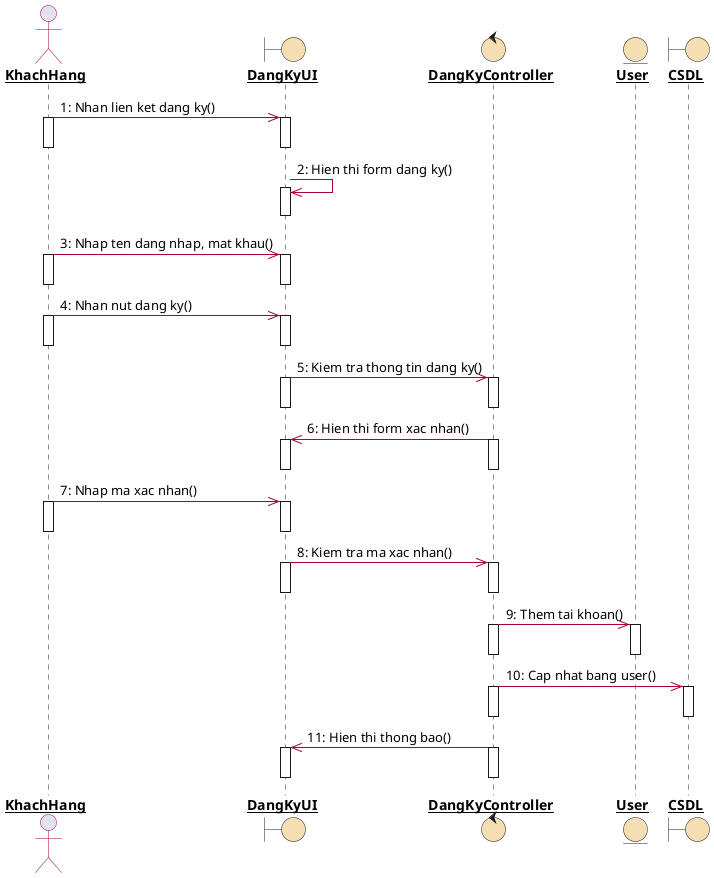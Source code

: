 @startuml

skinparam {
Participant underline
ArrowColor  #A80036


ActorBorderColor #A80036
ActorFontStyle bold


BoundaryFontStyle bold
BoundaryBackgroundColor #Wheat

ControlFontStyle bold
ControlBackgroundColor #Wheat

ControlFontStyle bold
ControlBackgroundColor #Wheat

EntityFontStyle bold
EntityBackgroundColor #Wheat
}

actor KhachHang
boundary    DangKyUI
control     DangKyController
entity      User
boundary    CSDL


KhachHang ->> DangKyUI : 1: Nhan lien ket dang ky()
activate KhachHang
activate DangKyUI
deactivate KhachHang
deactivate DangKyUI

DangKyUI ->> DangKyUI  : 2: Hien thi form dang ky()
activate DangKyUI
deactivate DangKyUI



KhachHang ->> DangKyUI  : 3: Nhap ten dang nhap, mat khau()
activate KhachHang
activate DangKyUI
deactivate KhachHang
deactivate DangKyUI

KhachHang ->> DangKyUI  : 4: Nhan nut dang ky()
activate KhachHang
activate DangKyUI
deactivate KhachHang
deactivate DangKyUI

DangKyUI ->> DangKyController  : 5: Kiem tra thong tin dang ky()
activate DangKyUI
activate DangKyController
deactivate DangKyUI
deactivate DangKyController

DangKyController ->> DangKyUI : 6: Hien thi form xac nhan()
activate DangKyController
activate DangKyUI
deactivate DangKyController
deactivate DangKyUI

KhachHang ->> DangKyUI : 7: Nhap ma xac nhan()
activate KhachHang
activate DangKyUI
deactivate KhachHang
deactivate DangKyUI

DangKyUI ->> DangKyController : 8: Kiem tra ma xac nhan()
activate DangKyController
activate DangKyUI
deactivate DangKyController
deactivate DangKyUI

DangKyController ->> User : 9: Them tai khoan()
activate DangKyController
activate User
deactivate DangKyController
deactivate User

DangKyController ->> CSDL : 10: Cap nhat bang user()
activate DangKyController
activate CSDL
deactivate DangKyController
deactivate CSDL

DangKyController ->> DangKyUI : 11: Hien thi thong bao()
activate DangKyController
activate DangKyUI
deactivate DangKyController
deactivate DangKyUI

@enduml
